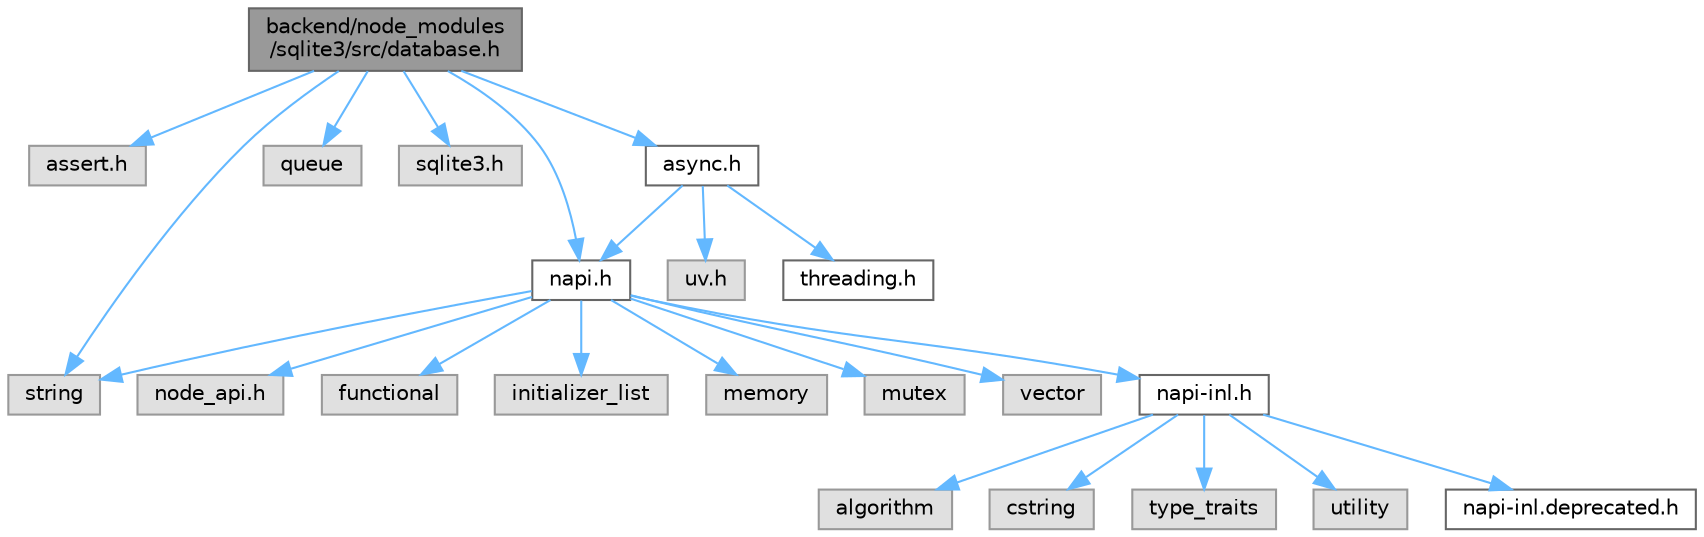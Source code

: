 digraph "backend/node_modules/sqlite3/src/database.h"
{
 // LATEX_PDF_SIZE
  bgcolor="transparent";
  edge [fontname=Helvetica,fontsize=10,labelfontname=Helvetica,labelfontsize=10];
  node [fontname=Helvetica,fontsize=10,shape=box,height=0.2,width=0.4];
  Node1 [id="Node000001",label="backend/node_modules\l/sqlite3/src/database.h",height=0.2,width=0.4,color="gray40", fillcolor="grey60", style="filled", fontcolor="black",tooltip=" "];
  Node1 -> Node2 [id="edge23_Node000001_Node000002",color="steelblue1",style="solid",tooltip=" "];
  Node2 [id="Node000002",label="assert.h",height=0.2,width=0.4,color="grey60", fillcolor="#E0E0E0", style="filled",tooltip=" "];
  Node1 -> Node3 [id="edge24_Node000001_Node000003",color="steelblue1",style="solid",tooltip=" "];
  Node3 [id="Node000003",label="string",height=0.2,width=0.4,color="grey60", fillcolor="#E0E0E0", style="filled",tooltip=" "];
  Node1 -> Node4 [id="edge25_Node000001_Node000004",color="steelblue1",style="solid",tooltip=" "];
  Node4 [id="Node000004",label="queue",height=0.2,width=0.4,color="grey60", fillcolor="#E0E0E0", style="filled",tooltip=" "];
  Node1 -> Node5 [id="edge26_Node000001_Node000005",color="steelblue1",style="solid",tooltip=" "];
  Node5 [id="Node000005",label="sqlite3.h",height=0.2,width=0.4,color="grey60", fillcolor="#E0E0E0", style="filled",tooltip=" "];
  Node1 -> Node6 [id="edge27_Node000001_Node000006",color="steelblue1",style="solid",tooltip=" "];
  Node6 [id="Node000006",label="napi.h",height=0.2,width=0.4,color="grey40", fillcolor="white", style="filled",URL="$napi_8h.html",tooltip=" "];
  Node6 -> Node7 [id="edge28_Node000006_Node000007",color="steelblue1",style="solid",tooltip=" "];
  Node7 [id="Node000007",label="node_api.h",height=0.2,width=0.4,color="grey60", fillcolor="#E0E0E0", style="filled",tooltip=" "];
  Node6 -> Node8 [id="edge29_Node000006_Node000008",color="steelblue1",style="solid",tooltip=" "];
  Node8 [id="Node000008",label="functional",height=0.2,width=0.4,color="grey60", fillcolor="#E0E0E0", style="filled",tooltip=" "];
  Node6 -> Node9 [id="edge30_Node000006_Node000009",color="steelblue1",style="solid",tooltip=" "];
  Node9 [id="Node000009",label="initializer_list",height=0.2,width=0.4,color="grey60", fillcolor="#E0E0E0", style="filled",tooltip=" "];
  Node6 -> Node10 [id="edge31_Node000006_Node000010",color="steelblue1",style="solid",tooltip=" "];
  Node10 [id="Node000010",label="memory",height=0.2,width=0.4,color="grey60", fillcolor="#E0E0E0", style="filled",tooltip=" "];
  Node6 -> Node11 [id="edge32_Node000006_Node000011",color="steelblue1",style="solid",tooltip=" "];
  Node11 [id="Node000011",label="mutex",height=0.2,width=0.4,color="grey60", fillcolor="#E0E0E0", style="filled",tooltip=" "];
  Node6 -> Node3 [id="edge33_Node000006_Node000003",color="steelblue1",style="solid",tooltip=" "];
  Node6 -> Node12 [id="edge34_Node000006_Node000012",color="steelblue1",style="solid",tooltip=" "];
  Node12 [id="Node000012",label="vector",height=0.2,width=0.4,color="grey60", fillcolor="#E0E0E0", style="filled",tooltip=" "];
  Node6 -> Node13 [id="edge35_Node000006_Node000013",color="steelblue1",style="solid",tooltip=" "];
  Node13 [id="Node000013",label="napi-inl.h",height=0.2,width=0.4,color="grey40", fillcolor="white", style="filled",URL="$napi-inl_8h.html",tooltip=" "];
  Node13 -> Node14 [id="edge36_Node000013_Node000014",color="steelblue1",style="solid",tooltip=" "];
  Node14 [id="Node000014",label="algorithm",height=0.2,width=0.4,color="grey60", fillcolor="#E0E0E0", style="filled",tooltip=" "];
  Node13 -> Node15 [id="edge37_Node000013_Node000015",color="steelblue1",style="solid",tooltip=" "];
  Node15 [id="Node000015",label="cstring",height=0.2,width=0.4,color="grey60", fillcolor="#E0E0E0", style="filled",tooltip=" "];
  Node13 -> Node16 [id="edge38_Node000013_Node000016",color="steelblue1",style="solid",tooltip=" "];
  Node16 [id="Node000016",label="type_traits",height=0.2,width=0.4,color="grey60", fillcolor="#E0E0E0", style="filled",tooltip=" "];
  Node13 -> Node17 [id="edge39_Node000013_Node000017",color="steelblue1",style="solid",tooltip=" "];
  Node17 [id="Node000017",label="utility",height=0.2,width=0.4,color="grey60", fillcolor="#E0E0E0", style="filled",tooltip=" "];
  Node13 -> Node18 [id="edge40_Node000013_Node000018",color="steelblue1",style="solid",tooltip=" "];
  Node18 [id="Node000018",label="napi-inl.deprecated.h",height=0.2,width=0.4,color="grey40", fillcolor="white", style="filled",URL="$napi-inl_8deprecated_8h.html",tooltip=" "];
  Node1 -> Node19 [id="edge41_Node000001_Node000019",color="steelblue1",style="solid",tooltip=" "];
  Node19 [id="Node000019",label="async.h",height=0.2,width=0.4,color="grey40", fillcolor="white", style="filled",URL="$async_8h.html",tooltip=" "];
  Node19 -> Node6 [id="edge42_Node000019_Node000006",color="steelblue1",style="solid",tooltip=" "];
  Node19 -> Node20 [id="edge43_Node000019_Node000020",color="steelblue1",style="solid",tooltip=" "];
  Node20 [id="Node000020",label="uv.h",height=0.2,width=0.4,color="grey60", fillcolor="#E0E0E0", style="filled",tooltip=" "];
  Node19 -> Node21 [id="edge44_Node000019_Node000021",color="steelblue1",style="solid",tooltip=" "];
  Node21 [id="Node000021",label="threading.h",height=0.2,width=0.4,color="grey40", fillcolor="white", style="filled",URL="$threading_8h.html",tooltip=" "];
}

